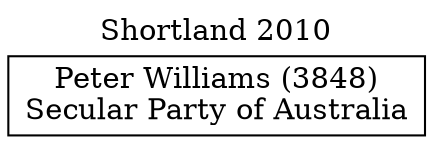 // House preference flow
digraph "Peter Williams (3848)_Shortland_2010" {
	graph [label="Shortland 2010" labelloc=t mclimit=10]
	node [shape=box]
	"Peter Williams (3848)" [label="Peter Williams (3848)
Secular Party of Australia"]
}
